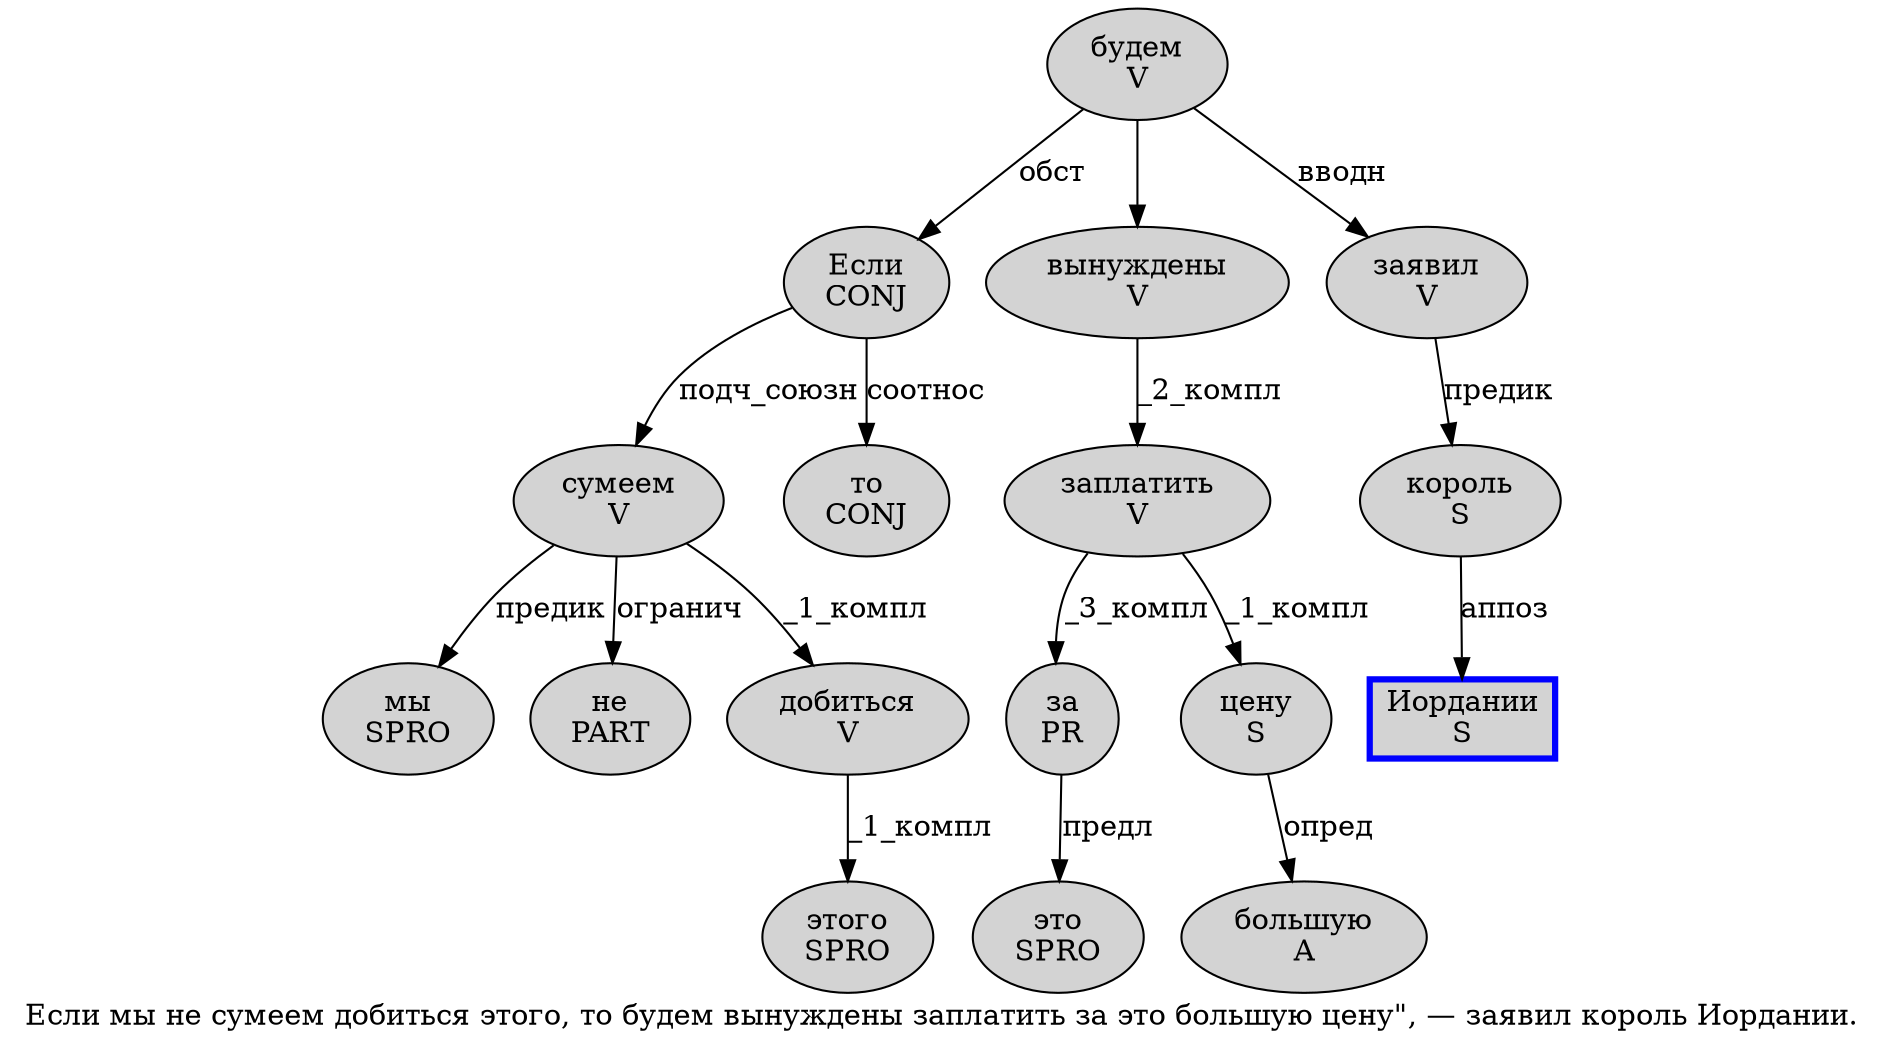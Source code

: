 digraph SENTENCE_471 {
	graph [label="Если мы не сумеем добиться этого, то будем вынуждены заплатить за это большую цену\", — заявил король Иордании."]
	node [style=filled]
		0 [label="Если
CONJ" color="" fillcolor=lightgray penwidth=1 shape=ellipse]
		1 [label="мы
SPRO" color="" fillcolor=lightgray penwidth=1 shape=ellipse]
		2 [label="не
PART" color="" fillcolor=lightgray penwidth=1 shape=ellipse]
		3 [label="сумеем
V" color="" fillcolor=lightgray penwidth=1 shape=ellipse]
		4 [label="добиться
V" color="" fillcolor=lightgray penwidth=1 shape=ellipse]
		5 [label="этого
SPRO" color="" fillcolor=lightgray penwidth=1 shape=ellipse]
		7 [label="то
CONJ" color="" fillcolor=lightgray penwidth=1 shape=ellipse]
		8 [label="будем
V" color="" fillcolor=lightgray penwidth=1 shape=ellipse]
		9 [label="вынуждены
V" color="" fillcolor=lightgray penwidth=1 shape=ellipse]
		10 [label="заплатить
V" color="" fillcolor=lightgray penwidth=1 shape=ellipse]
		11 [label="за
PR" color="" fillcolor=lightgray penwidth=1 shape=ellipse]
		12 [label="это
SPRO" color="" fillcolor=lightgray penwidth=1 shape=ellipse]
		13 [label="большую
A" color="" fillcolor=lightgray penwidth=1 shape=ellipse]
		14 [label="цену
S" color="" fillcolor=lightgray penwidth=1 shape=ellipse]
		18 [label="заявил
V" color="" fillcolor=lightgray penwidth=1 shape=ellipse]
		19 [label="король
S" color="" fillcolor=lightgray penwidth=1 shape=ellipse]
		20 [label="Иордании
S" color=blue fillcolor=lightgray penwidth=3 shape=box]
			0 -> 3 [label="подч_союзн"]
			0 -> 7 [label="соотнос"]
			14 -> 13 [label="опред"]
			11 -> 12 [label="предл"]
			10 -> 11 [label="_3_компл"]
			10 -> 14 [label="_1_компл"]
			8 -> 0 [label="обст"]
			8 -> 9
			8 -> 18 [label="вводн"]
			18 -> 19 [label="предик"]
			3 -> 1 [label="предик"]
			3 -> 2 [label="огранич"]
			3 -> 4 [label="_1_компл"]
			4 -> 5 [label="_1_компл"]
			9 -> 10 [label="_2_компл"]
			19 -> 20 [label="аппоз"]
}
